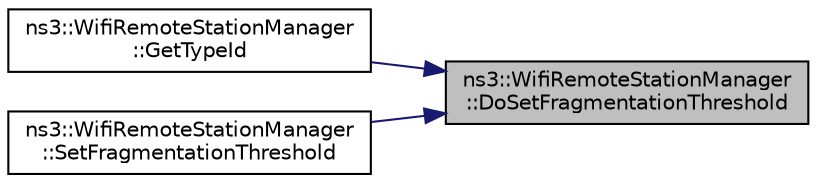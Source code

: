 digraph "ns3::WifiRemoteStationManager::DoSetFragmentationThreshold"
{
 // LATEX_PDF_SIZE
  edge [fontname="Helvetica",fontsize="10",labelfontname="Helvetica",labelfontsize="10"];
  node [fontname="Helvetica",fontsize="10",shape=record];
  rankdir="RL";
  Node1 [label="ns3::WifiRemoteStationManager\l::DoSetFragmentationThreshold",height=0.2,width=0.4,color="black", fillcolor="grey75", style="filled", fontcolor="black",tooltip="Actually sets the fragmentation threshold, it also checks the validity of the given threshold."];
  Node1 -> Node2 [dir="back",color="midnightblue",fontsize="10",style="solid",fontname="Helvetica"];
  Node2 [label="ns3::WifiRemoteStationManager\l::GetTypeId",height=0.2,width=0.4,color="black", fillcolor="white", style="filled",URL="$classns3_1_1_wifi_remote_station_manager.html#aa7dd9f0e5a1f929b1e330df7a25b7794",tooltip="Get the type ID."];
  Node1 -> Node3 [dir="back",color="midnightblue",fontsize="10",style="solid",fontname="Helvetica"];
  Node3 [label="ns3::WifiRemoteStationManager\l::SetFragmentationThreshold",height=0.2,width=0.4,color="black", fillcolor="white", style="filled",URL="$classns3_1_1_wifi_remote_station_manager.html#a8888e6f14a2a845b98b9b3b5c85d17a8",tooltip="Sets a fragmentation threshold."];
}
